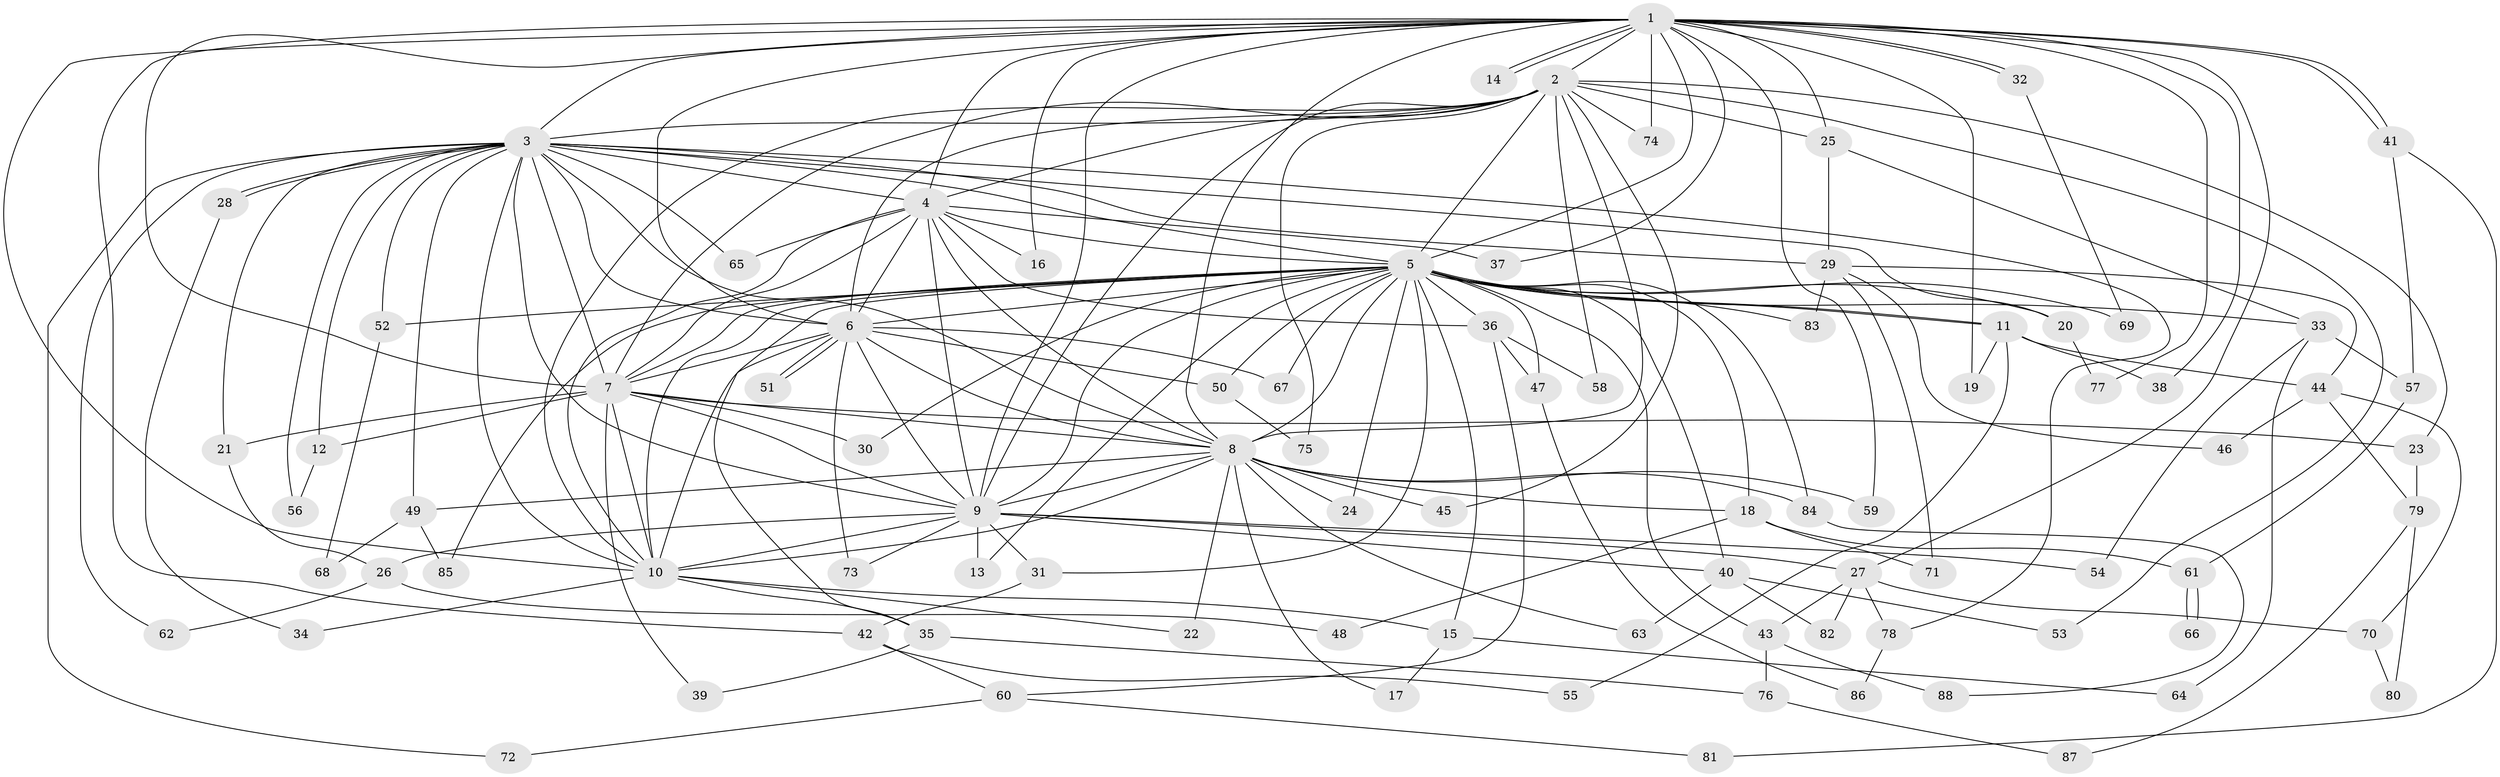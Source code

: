 // Generated by graph-tools (version 1.1) at 2025/10/02/27/25 16:10:58]
// undirected, 88 vertices, 201 edges
graph export_dot {
graph [start="1"]
  node [color=gray90,style=filled];
  1;
  2;
  3;
  4;
  5;
  6;
  7;
  8;
  9;
  10;
  11;
  12;
  13;
  14;
  15;
  16;
  17;
  18;
  19;
  20;
  21;
  22;
  23;
  24;
  25;
  26;
  27;
  28;
  29;
  30;
  31;
  32;
  33;
  34;
  35;
  36;
  37;
  38;
  39;
  40;
  41;
  42;
  43;
  44;
  45;
  46;
  47;
  48;
  49;
  50;
  51;
  52;
  53;
  54;
  55;
  56;
  57;
  58;
  59;
  60;
  61;
  62;
  63;
  64;
  65;
  66;
  67;
  68;
  69;
  70;
  71;
  72;
  73;
  74;
  75;
  76;
  77;
  78;
  79;
  80;
  81;
  82;
  83;
  84;
  85;
  86;
  87;
  88;
  1 -- 2;
  1 -- 3;
  1 -- 4;
  1 -- 5;
  1 -- 6;
  1 -- 7;
  1 -- 8;
  1 -- 9;
  1 -- 10;
  1 -- 14;
  1 -- 14;
  1 -- 16;
  1 -- 19;
  1 -- 25;
  1 -- 27;
  1 -- 32;
  1 -- 32;
  1 -- 37;
  1 -- 38;
  1 -- 41;
  1 -- 41;
  1 -- 42;
  1 -- 59;
  1 -- 74;
  1 -- 77;
  2 -- 3;
  2 -- 4;
  2 -- 5;
  2 -- 6;
  2 -- 7;
  2 -- 8;
  2 -- 9;
  2 -- 10;
  2 -- 23;
  2 -- 25;
  2 -- 45;
  2 -- 53;
  2 -- 58;
  2 -- 74;
  2 -- 75;
  3 -- 4;
  3 -- 5;
  3 -- 6;
  3 -- 7;
  3 -- 8;
  3 -- 9;
  3 -- 10;
  3 -- 12;
  3 -- 20;
  3 -- 21;
  3 -- 28;
  3 -- 28;
  3 -- 29;
  3 -- 49;
  3 -- 52;
  3 -- 56;
  3 -- 62;
  3 -- 65;
  3 -- 72;
  3 -- 78;
  4 -- 5;
  4 -- 6;
  4 -- 7;
  4 -- 8;
  4 -- 9;
  4 -- 10;
  4 -- 16;
  4 -- 36;
  4 -- 37;
  4 -- 65;
  5 -- 6;
  5 -- 7;
  5 -- 8;
  5 -- 9;
  5 -- 10;
  5 -- 11;
  5 -- 11;
  5 -- 13;
  5 -- 15;
  5 -- 18;
  5 -- 20;
  5 -- 24;
  5 -- 30;
  5 -- 31;
  5 -- 33;
  5 -- 35;
  5 -- 36;
  5 -- 40;
  5 -- 43;
  5 -- 47;
  5 -- 50;
  5 -- 52;
  5 -- 67;
  5 -- 69;
  5 -- 83;
  5 -- 84;
  5 -- 85;
  6 -- 7;
  6 -- 8;
  6 -- 9;
  6 -- 10;
  6 -- 50;
  6 -- 51;
  6 -- 51;
  6 -- 67;
  6 -- 73;
  7 -- 8;
  7 -- 9;
  7 -- 10;
  7 -- 12;
  7 -- 21;
  7 -- 23;
  7 -- 30;
  7 -- 39;
  8 -- 9;
  8 -- 10;
  8 -- 17;
  8 -- 18;
  8 -- 22;
  8 -- 24;
  8 -- 45;
  8 -- 49;
  8 -- 59;
  8 -- 63;
  8 -- 84;
  9 -- 10;
  9 -- 13;
  9 -- 26;
  9 -- 27;
  9 -- 31;
  9 -- 40;
  9 -- 54;
  9 -- 73;
  10 -- 15;
  10 -- 22;
  10 -- 34;
  10 -- 35;
  11 -- 19;
  11 -- 38;
  11 -- 44;
  11 -- 55;
  12 -- 56;
  15 -- 17;
  15 -- 64;
  18 -- 48;
  18 -- 61;
  18 -- 71;
  20 -- 77;
  21 -- 26;
  23 -- 79;
  25 -- 29;
  25 -- 33;
  26 -- 48;
  26 -- 62;
  27 -- 43;
  27 -- 70;
  27 -- 78;
  27 -- 82;
  28 -- 34;
  29 -- 44;
  29 -- 46;
  29 -- 71;
  29 -- 83;
  31 -- 42;
  32 -- 69;
  33 -- 54;
  33 -- 57;
  33 -- 64;
  35 -- 39;
  35 -- 76;
  36 -- 47;
  36 -- 58;
  36 -- 60;
  40 -- 53;
  40 -- 63;
  40 -- 82;
  41 -- 57;
  41 -- 81;
  42 -- 55;
  42 -- 60;
  43 -- 76;
  43 -- 88;
  44 -- 46;
  44 -- 70;
  44 -- 79;
  47 -- 86;
  49 -- 68;
  49 -- 85;
  50 -- 75;
  52 -- 68;
  57 -- 61;
  60 -- 72;
  60 -- 81;
  61 -- 66;
  61 -- 66;
  70 -- 80;
  76 -- 87;
  78 -- 86;
  79 -- 80;
  79 -- 87;
  84 -- 88;
}
